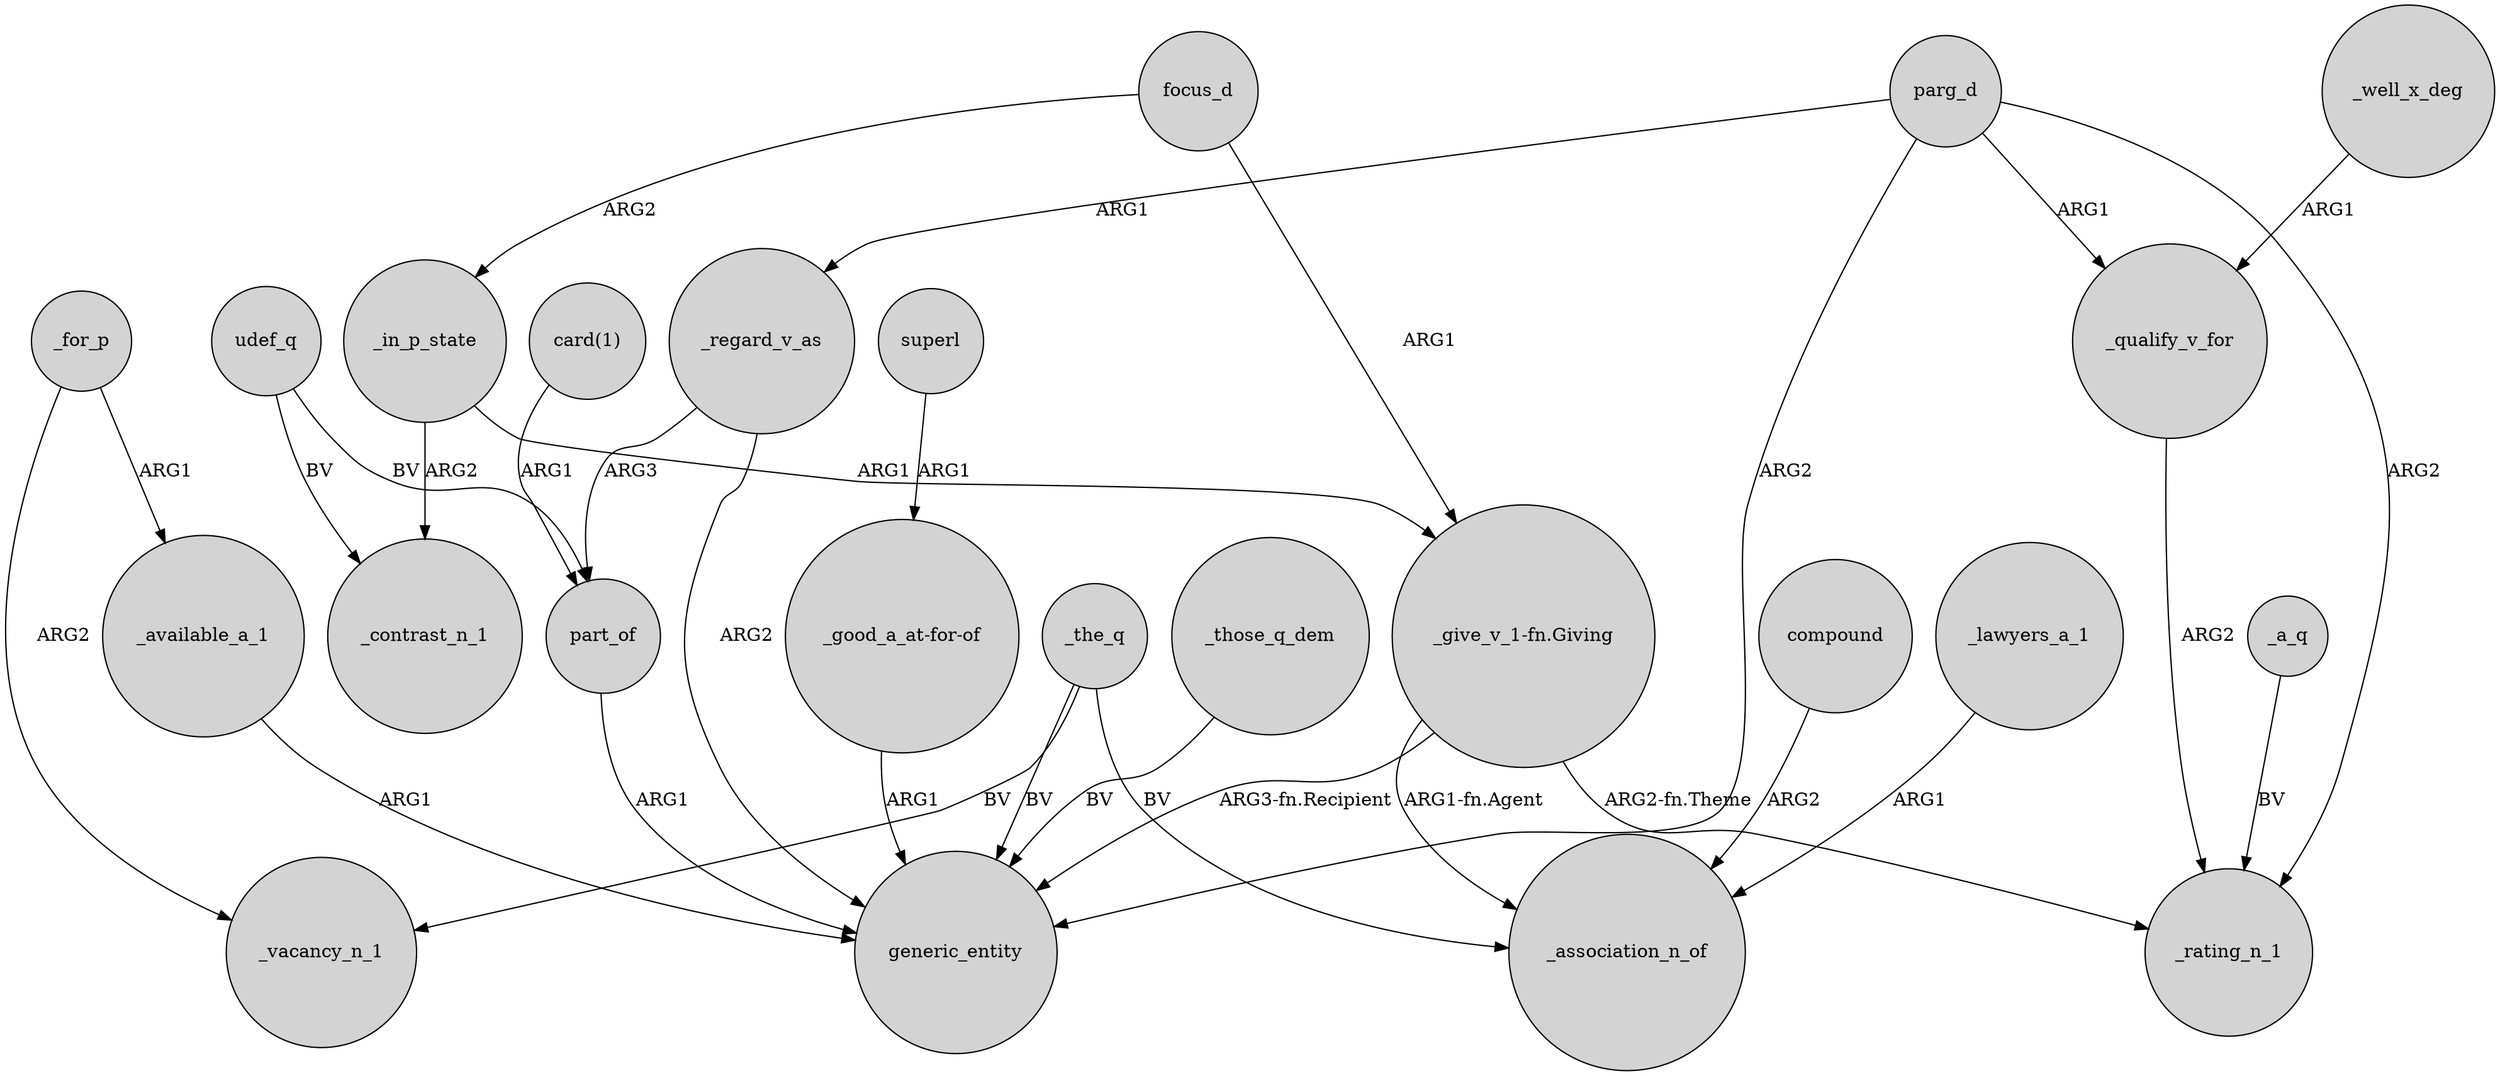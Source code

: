 digraph {
	node [shape=circle style=filled]
	_the_q -> generic_entity [label=BV]
	_lawyers_a_1 -> _association_n_of [label=ARG1]
	udef_q -> part_of [label=BV]
	_the_q -> _vacancy_n_1 [label=BV]
	_a_q -> _rating_n_1 [label=BV]
	parg_d -> generic_entity [label=ARG2]
	focus_d -> _in_p_state [label=ARG2]
	_available_a_1 -> generic_entity [label=ARG1]
	_well_x_deg -> _qualify_v_for [label=ARG1]
	_for_p -> _vacancy_n_1 [label=ARG2]
	compound -> _association_n_of [label=ARG2]
	_qualify_v_for -> _rating_n_1 [label=ARG2]
	part_of -> generic_entity [label=ARG1]
	"_good_a_at-for-of" -> generic_entity [label=ARG1]
	udef_q -> _contrast_n_1 [label=BV]
	focus_d -> "_give_v_1-fn.Giving" [label=ARG1]
	superl -> "_good_a_at-for-of" [label=ARG1]
	_regard_v_as -> part_of [label=ARG3]
	"_give_v_1-fn.Giving" -> _association_n_of [label="ARG1-fn.Agent"]
	"_give_v_1-fn.Giving" -> _rating_n_1 [label="ARG2-fn.Theme"]
	_regard_v_as -> generic_entity [label=ARG2]
	_the_q -> _association_n_of [label=BV]
	parg_d -> _rating_n_1 [label=ARG2]
	"card(1)" -> part_of [label=ARG1]
	_in_p_state -> "_give_v_1-fn.Giving" [label=ARG1]
	_in_p_state -> _contrast_n_1 [label=ARG2]
	"_give_v_1-fn.Giving" -> generic_entity [label="ARG3-fn.Recipient"]
	parg_d -> _qualify_v_for [label=ARG1]
	_for_p -> _available_a_1 [label=ARG1]
	_those_q_dem -> generic_entity [label=BV]
	parg_d -> _regard_v_as [label=ARG1]
}
